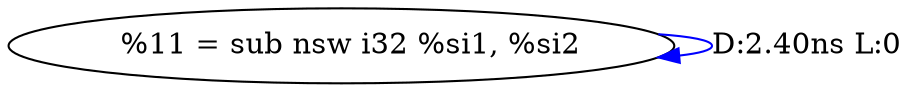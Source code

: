 digraph {
Node0x2b8ef00[label="  %11 = sub nsw i32 %si1, %si2"];
Node0x2b8ef00 -> Node0x2b8ef00[label="D:2.40ns L:0",color=blue];
}
